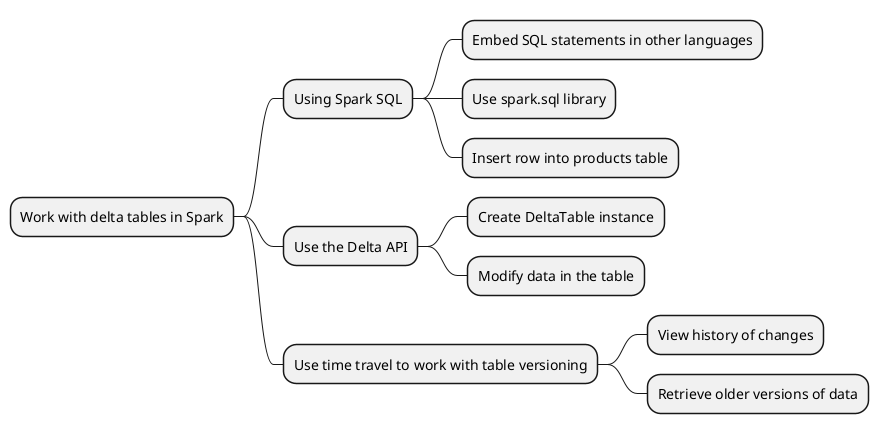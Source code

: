 @startmindmap
* Work with delta tables in Spark
** Using Spark SQL
*** Embed SQL statements in other languages
*** Use spark.sql library
*** Insert row into products table
** Use the Delta API
*** Create DeltaTable instance
*** Modify data in the table
** Use time travel to work with table versioning
*** View history of changes
*** Retrieve older versions of data
@endmindmap
